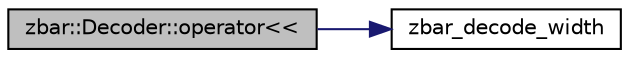digraph G
{
  edge [fontname="Helvetica",fontsize="10",labelfontname="Helvetica",labelfontsize="10"];
  node [fontname="Helvetica",fontsize="10",shape=record];
  rankdir=LR;
  Node1 [label="zbar::Decoder::operator\<\<",height=0.2,width=0.4,color="black", fillcolor="grey75", style="filled" fontcolor="black"];
  Node1 -> Node2 [color="midnightblue",fontsize="10",style="solid",fontname="Helvetica"];
  Node2 [label="zbar_decode_width",height=0.2,width=0.4,color="black", fillcolor="white", style="filled",URL="$zbar_8h.html#a1f4f9b9df8da51a3c40b8cc631a9f4cf"];
}
